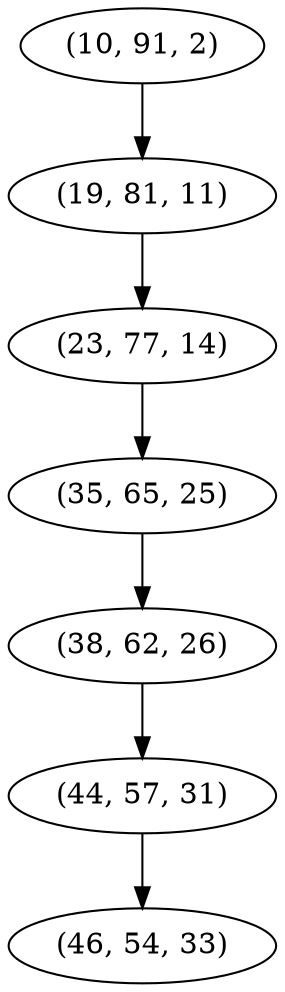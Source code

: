 digraph tree {
    "(10, 91, 2)";
    "(19, 81, 11)";
    "(23, 77, 14)";
    "(35, 65, 25)";
    "(38, 62, 26)";
    "(44, 57, 31)";
    "(46, 54, 33)";
    "(10, 91, 2)" -> "(19, 81, 11)";
    "(19, 81, 11)" -> "(23, 77, 14)";
    "(23, 77, 14)" -> "(35, 65, 25)";
    "(35, 65, 25)" -> "(38, 62, 26)";
    "(38, 62, 26)" -> "(44, 57, 31)";
    "(44, 57, 31)" -> "(46, 54, 33)";
}
